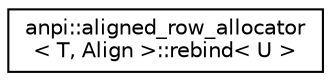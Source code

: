 digraph "Representación gráfica de la clase"
{
  edge [fontname="Helvetica",fontsize="10",labelfontname="Helvetica",labelfontsize="10"];
  node [fontname="Helvetica",fontsize="10",shape=record];
  rankdir="LR";
  Node0 [label="anpi::aligned_row_allocator\l\< T, Align \>::rebind\< U \>",height=0.2,width=0.4,color="black", fillcolor="white", style="filled",URL="$db/de5/structanpi_1_1aligned__row__allocator_1_1rebind.html",tooltip="Change the stored type. "];
}
